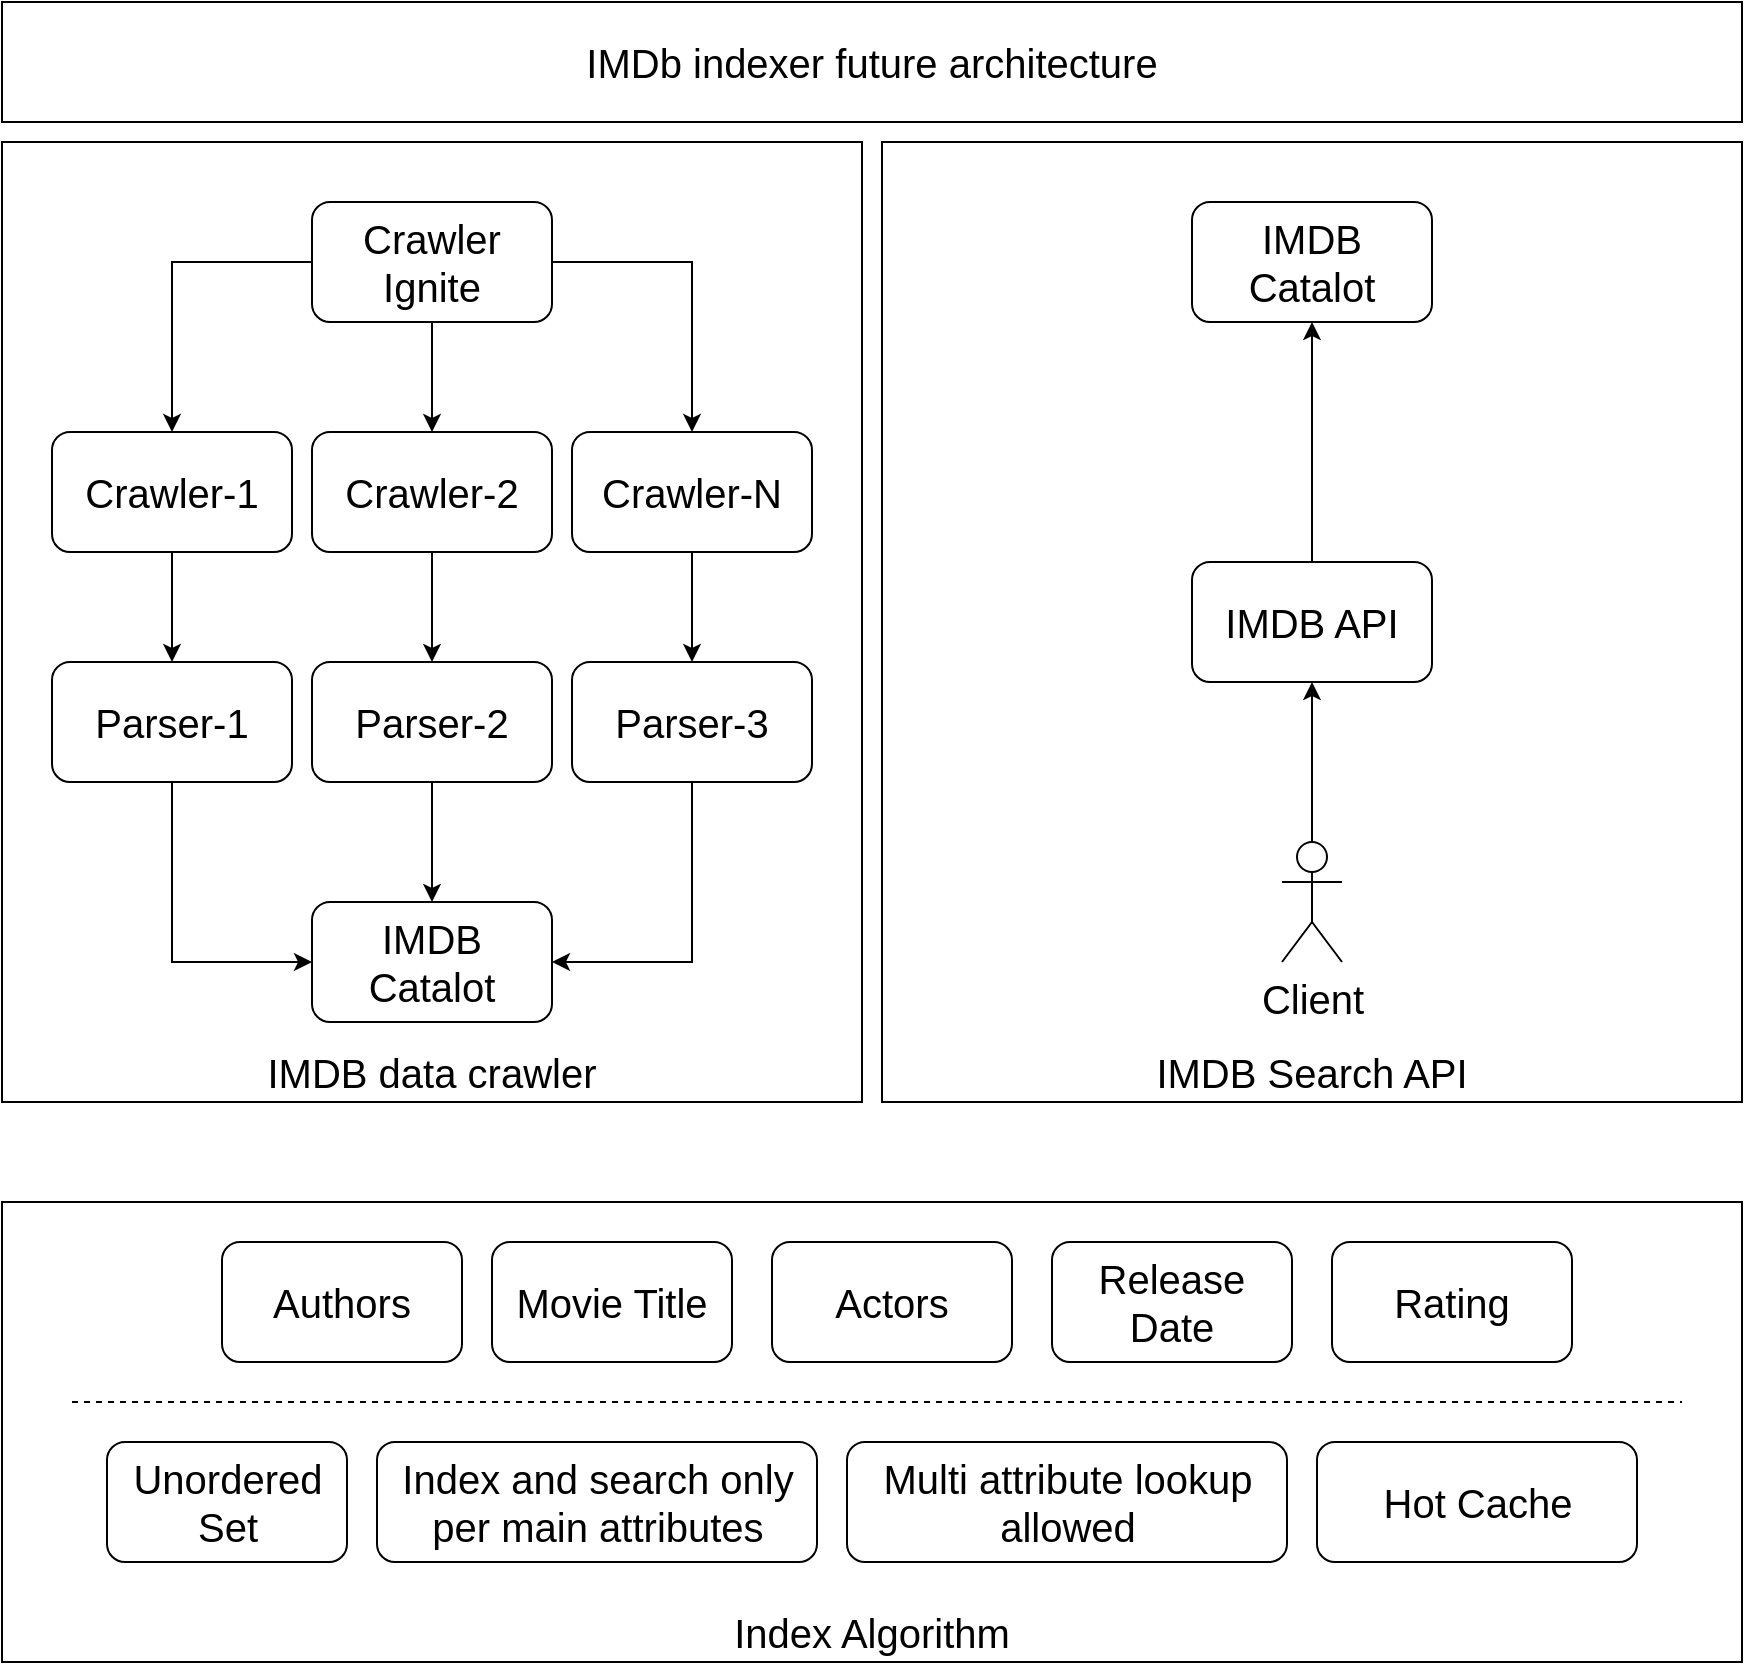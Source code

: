 <mxfile version="13.2.4" type="device" pages="3"><diagram id="JKEOwtbNOr-MRo-Ts3qm" name="Overview"><mxGraphModel dx="2135" dy="720" grid="1" gridSize="10" guides="1" tooltips="1" connect="1" arrows="1" fold="1" page="1" pageScale="1" pageWidth="850" pageHeight="1100" math="0" shadow="0"><root><mxCell id="0"/><mxCell id="1" parent="0"/><mxCell id="44CwiW-Ph60DStfLd28W-1" value="IMDb indexer future architecture" style="rounded=0;whiteSpace=wrap;html=1;fontSize=20;" parent="1" vertex="1"><mxGeometry x="80" y="80" width="870" height="60" as="geometry"/></mxCell><mxCell id="44CwiW-Ph60DStfLd28W-2" value="IMDB data crawler" style="rounded=0;whiteSpace=wrap;html=1;fontSize=20;verticalAlign=bottom;" parent="1" vertex="1"><mxGeometry x="80" y="150" width="430" height="480" as="geometry"/></mxCell><mxCell id="44CwiW-Ph60DStfLd28W-8" style="edgeStyle=orthogonalEdgeStyle;rounded=0;orthogonalLoop=1;jettySize=auto;html=1;fontSize=20;" parent="1" source="44CwiW-Ph60DStfLd28W-4" target="44CwiW-Ph60DStfLd28W-5" edge="1"><mxGeometry relative="1" as="geometry"/></mxCell><mxCell id="44CwiW-Ph60DStfLd28W-9" style="edgeStyle=orthogonalEdgeStyle;rounded=0;orthogonalLoop=1;jettySize=auto;html=1;fontSize=20;" parent="1" source="44CwiW-Ph60DStfLd28W-4" target="44CwiW-Ph60DStfLd28W-6" edge="1"><mxGeometry relative="1" as="geometry"/></mxCell><mxCell id="44CwiW-Ph60DStfLd28W-10" style="edgeStyle=orthogonalEdgeStyle;rounded=0;orthogonalLoop=1;jettySize=auto;html=1;fontSize=20;" parent="1" source="44CwiW-Ph60DStfLd28W-4" target="44CwiW-Ph60DStfLd28W-7" edge="1"><mxGeometry relative="1" as="geometry"/></mxCell><mxCell id="44CwiW-Ph60DStfLd28W-4" value="Crawler Ignite" style="rounded=1;whiteSpace=wrap;html=1;fontSize=20;" parent="1" vertex="1"><mxGeometry x="235" y="180" width="120" height="60" as="geometry"/></mxCell><mxCell id="44CwiW-Ph60DStfLd28W-16" style="edgeStyle=orthogonalEdgeStyle;rounded=0;orthogonalLoop=1;jettySize=auto;html=1;fontSize=20;" parent="1" source="44CwiW-Ph60DStfLd28W-5" target="44CwiW-Ph60DStfLd28W-15" edge="1"><mxGeometry relative="1" as="geometry"/></mxCell><mxCell id="44CwiW-Ph60DStfLd28W-5" value="Crawler-1" style="rounded=1;whiteSpace=wrap;html=1;fontSize=20;" parent="1" vertex="1"><mxGeometry x="105" y="295" width="120" height="60" as="geometry"/></mxCell><mxCell id="44CwiW-Ph60DStfLd28W-19" style="edgeStyle=orthogonalEdgeStyle;rounded=0;orthogonalLoop=1;jettySize=auto;html=1;fontSize=20;" parent="1" source="44CwiW-Ph60DStfLd28W-6" target="44CwiW-Ph60DStfLd28W-17" edge="1"><mxGeometry relative="1" as="geometry"/></mxCell><mxCell id="44CwiW-Ph60DStfLd28W-6" value="&lt;span&gt;Crawler-2&lt;/span&gt;" style="rounded=1;whiteSpace=wrap;html=1;fontSize=20;" parent="1" vertex="1"><mxGeometry x="235" y="295" width="120" height="60" as="geometry"/></mxCell><mxCell id="44CwiW-Ph60DStfLd28W-20" style="edgeStyle=orthogonalEdgeStyle;rounded=0;orthogonalLoop=1;jettySize=auto;html=1;fontSize=20;" parent="1" source="44CwiW-Ph60DStfLd28W-7" target="44CwiW-Ph60DStfLd28W-18" edge="1"><mxGeometry relative="1" as="geometry"/></mxCell><mxCell id="44CwiW-Ph60DStfLd28W-7" value="&lt;span&gt;Crawler-N&lt;/span&gt;" style="rounded=1;whiteSpace=wrap;html=1;fontSize=20;" parent="1" vertex="1"><mxGeometry x="365" y="295" width="120" height="60" as="geometry"/></mxCell><mxCell id="44CwiW-Ph60DStfLd28W-11" value="IMDB Catalot" style="rounded=1;whiteSpace=wrap;html=1;fontSize=20;" parent="1" vertex="1"><mxGeometry x="235" y="530" width="120" height="60" as="geometry"/></mxCell><mxCell id="44CwiW-Ph60DStfLd28W-22" style="edgeStyle=orthogonalEdgeStyle;rounded=0;orthogonalLoop=1;jettySize=auto;html=1;entryX=0;entryY=0.5;entryDx=0;entryDy=0;fontSize=20;" parent="1" source="44CwiW-Ph60DStfLd28W-15" target="44CwiW-Ph60DStfLd28W-11" edge="1"><mxGeometry relative="1" as="geometry"><Array as="points"><mxPoint x="165" y="560"/></Array></mxGeometry></mxCell><mxCell id="44CwiW-Ph60DStfLd28W-15" value="Parser-1" style="rounded=1;whiteSpace=wrap;html=1;fontSize=20;" parent="1" vertex="1"><mxGeometry x="105" y="410" width="120" height="60" as="geometry"/></mxCell><mxCell id="44CwiW-Ph60DStfLd28W-23" style="edgeStyle=orthogonalEdgeStyle;rounded=0;orthogonalLoop=1;jettySize=auto;html=1;fontSize=20;" parent="1" source="44CwiW-Ph60DStfLd28W-17" target="44CwiW-Ph60DStfLd28W-11" edge="1"><mxGeometry relative="1" as="geometry"/></mxCell><mxCell id="44CwiW-Ph60DStfLd28W-17" value="Parser-2" style="rounded=1;whiteSpace=wrap;html=1;fontSize=20;" parent="1" vertex="1"><mxGeometry x="235" y="410" width="120" height="60" as="geometry"/></mxCell><mxCell id="44CwiW-Ph60DStfLd28W-24" style="edgeStyle=orthogonalEdgeStyle;rounded=0;orthogonalLoop=1;jettySize=auto;html=1;entryX=1;entryY=0.5;entryDx=0;entryDy=0;fontSize=20;" parent="1" source="44CwiW-Ph60DStfLd28W-18" target="44CwiW-Ph60DStfLd28W-11" edge="1"><mxGeometry relative="1" as="geometry"><Array as="points"><mxPoint x="425" y="560"/></Array></mxGeometry></mxCell><mxCell id="44CwiW-Ph60DStfLd28W-18" value="Parser-3" style="rounded=1;whiteSpace=wrap;html=1;fontSize=20;" parent="1" vertex="1"><mxGeometry x="365" y="410" width="120" height="60" as="geometry"/></mxCell><mxCell id="44CwiW-Ph60DStfLd28W-25" value="IMDB Search API" style="rounded=0;whiteSpace=wrap;html=1;fontSize=20;verticalAlign=bottom;" parent="1" vertex="1"><mxGeometry x="520" y="150" width="430" height="480" as="geometry"/></mxCell><mxCell id="44CwiW-Ph60DStfLd28W-26" value="IMDB Catalot" style="rounded=1;whiteSpace=wrap;html=1;fontSize=20;" parent="1" vertex="1"><mxGeometry x="675" y="180" width="120" height="60" as="geometry"/></mxCell><mxCell id="44CwiW-Ph60DStfLd28W-28" style="edgeStyle=orthogonalEdgeStyle;rounded=0;orthogonalLoop=1;jettySize=auto;html=1;fontSize=20;" parent="1" source="44CwiW-Ph60DStfLd28W-27" target="44CwiW-Ph60DStfLd28W-26" edge="1"><mxGeometry relative="1" as="geometry"/></mxCell><mxCell id="44CwiW-Ph60DStfLd28W-27" value="IMDB API" style="rounded=1;whiteSpace=wrap;html=1;fontSize=20;" parent="1" vertex="1"><mxGeometry x="675" y="360" width="120" height="60" as="geometry"/></mxCell><mxCell id="44CwiW-Ph60DStfLd28W-30" style="edgeStyle=orthogonalEdgeStyle;rounded=0;orthogonalLoop=1;jettySize=auto;html=1;fontSize=20;" parent="1" source="44CwiW-Ph60DStfLd28W-29" target="44CwiW-Ph60DStfLd28W-27" edge="1"><mxGeometry relative="1" as="geometry"/></mxCell><mxCell id="44CwiW-Ph60DStfLd28W-29" value="Client" style="shape=umlActor;verticalLabelPosition=bottom;labelBackgroundColor=#ffffff;verticalAlign=top;html=1;outlineConnect=0;fontSize=20;" parent="1" vertex="1"><mxGeometry x="720" y="500" width="30" height="60" as="geometry"/></mxCell><mxCell id="44CwiW-Ph60DStfLd28W-32" value="Index Algorithm" style="rounded=0;whiteSpace=wrap;html=1;fontSize=20;verticalAlign=bottom;" parent="1" vertex="1"><mxGeometry x="80" y="680" width="870" height="230" as="geometry"/></mxCell><mxCell id="44CwiW-Ph60DStfLd28W-33" value="Authors" style="rounded=1;whiteSpace=wrap;html=1;fontSize=20;" parent="1" vertex="1"><mxGeometry x="190" y="700" width="120" height="60" as="geometry"/></mxCell><mxCell id="44CwiW-Ph60DStfLd28W-34" value="Movie Title" style="rounded=1;whiteSpace=wrap;html=1;fontSize=20;" parent="1" vertex="1"><mxGeometry x="325" y="700" width="120" height="60" as="geometry"/></mxCell><mxCell id="44CwiW-Ph60DStfLd28W-35" value="Actors" style="rounded=1;whiteSpace=wrap;html=1;fontSize=20;" parent="1" vertex="1"><mxGeometry x="465" y="700" width="120" height="60" as="geometry"/></mxCell><mxCell id="44CwiW-Ph60DStfLd28W-36" value="Release Date" style="rounded=1;whiteSpace=wrap;html=1;fontSize=20;" parent="1" vertex="1"><mxGeometry x="605" y="700" width="120" height="60" as="geometry"/></mxCell><mxCell id="44CwiW-Ph60DStfLd28W-37" value="Rating" style="rounded=1;whiteSpace=wrap;html=1;fontSize=20;" parent="1" vertex="1"><mxGeometry x="745" y="700" width="120" height="60" as="geometry"/></mxCell><mxCell id="44CwiW-Ph60DStfLd28W-39" value="" style="endArrow=none;dashed=1;html=1;fontSize=20;" parent="1" edge="1"><mxGeometry width="50" height="50" relative="1" as="geometry"><mxPoint x="115" y="780" as="sourcePoint"/><mxPoint x="920" y="780" as="targetPoint"/></mxGeometry></mxCell><mxCell id="44CwiW-Ph60DStfLd28W-40" value="Unordered Set" style="rounded=1;whiteSpace=wrap;html=1;fontSize=20;" parent="1" vertex="1"><mxGeometry x="132.5" y="800" width="120" height="60" as="geometry"/></mxCell><mxCell id="44CwiW-Ph60DStfLd28W-41" value="Index and search only per main attributes" style="rounded=1;whiteSpace=wrap;html=1;fontSize=20;" parent="1" vertex="1"><mxGeometry x="267.5" y="800" width="220" height="60" as="geometry"/></mxCell><mxCell id="44CwiW-Ph60DStfLd28W-42" value="Multi attribute lookup allowed" style="rounded=1;whiteSpace=wrap;html=1;fontSize=20;" parent="1" vertex="1"><mxGeometry x="502.5" y="800" width="220" height="60" as="geometry"/></mxCell><mxCell id="44CwiW-Ph60DStfLd28W-43" value="Hot Cache" style="rounded=1;whiteSpace=wrap;html=1;fontSize=20;" parent="1" vertex="1"><mxGeometry x="737.5" y="800" width="160" height="60" as="geometry"/></mxCell></root></mxGraphModel></diagram><diagram id="f0dGy6MI0KeLIl3JJBuz" name="Infrastructure"><mxGraphModel dx="1507" dy="508" grid="1" gridSize="10" guides="1" tooltips="1" connect="1" arrows="1" fold="1" page="1" pageScale="1" pageWidth="850" pageHeight="1100" math="0" shadow="0"><root><mxCell id="jCdbrGgbiaeYtyzGy39s-0"/><mxCell id="jCdbrGgbiaeYtyzGy39s-1" parent="jCdbrGgbiaeYtyzGy39s-0"/><mxCell id="jCdbrGgbiaeYtyzGy39s-2" value="Github Repository" style="rounded=0;whiteSpace=wrap;html=1;fontSize=20;" parent="jCdbrGgbiaeYtyzGy39s-1" vertex="1"><mxGeometry x="40" y="40" width="370" height="80" as="geometry"/></mxCell><mxCell id="jCdbrGgbiaeYtyzGy39s-3" value="Kubernetes" style="rounded=0;whiteSpace=wrap;html=1;fontSize=20;verticalAlign=bottom;" parent="jCdbrGgbiaeYtyzGy39s-1" vertex="1"><mxGeometry x="40" y="130" width="370" height="130" as="geometry"/></mxCell><mxCell id="h_KBQJOmBTZnF8Rv8zI1-0" value="K-Native processes" style="rounded=0;whiteSpace=wrap;html=1;fontSize=20;" parent="jCdbrGgbiaeYtyzGy39s-1" vertex="1"><mxGeometry x="50" y="140" width="110" height="70" as="geometry"/></mxCell><mxCell id="h_KBQJOmBTZnF8Rv8zI1-1" value="Elastic Catalog" style="rounded=0;whiteSpace=wrap;html=1;fontSize=20;" parent="jCdbrGgbiaeYtyzGy39s-1" vertex="1"><mxGeometry x="170" y="140" width="110" height="70" as="geometry"/></mxCell><mxCell id="h_KBQJOmBTZnF8Rv8zI1-2" value="IMDB API" style="rounded=0;whiteSpace=wrap;html=1;fontSize=20;" parent="jCdbrGgbiaeYtyzGy39s-1" vertex="1"><mxGeometry x="290" y="140" width="110" height="70" as="geometry"/></mxCell></root></mxGraphModel></diagram><diagram id="I7YiQTIN7W2dbMbYNG89" name="Design decisions + Future"><mxGraphModel dx="1281" dy="432" grid="1" gridSize="10" guides="1" tooltips="1" connect="1" arrows="1" fold="1" page="1" pageScale="1" pageWidth="850" pageHeight="1100" math="0" shadow="0"><root><mxCell id="tvNxf4KnEEQpSD7sCqdH-0"/><mxCell id="tvNxf4KnEEQpSD7sCqdH-1" parent="tvNxf4KnEEQpSD7sCqdH-0"/><mxCell id="Yvtq7318xal1ZqtzHXjG-0" value="Simplifying assumptions" style="rounded=0;whiteSpace=wrap;html=1;fontSize=20;verticalAlign=bottom;" parent="tvNxf4KnEEQpSD7sCqdH-1" vertex="1"><mxGeometry x="40" y="40" width="480" height="220" as="geometry"/></mxCell><mxCell id="Yvtq7318xal1ZqtzHXjG-1" value="No data persistence required&lt;br&gt;(for long-term)" style="shape=note;whiteSpace=wrap;html=1;backgroundOutline=1;darkOpacity=0.05;fontSize=20;fillColor=#fff2cc;strokeColor=#d6b656;" parent="tvNxf4KnEEQpSD7sCqdH-1" vertex="1"><mxGeometry x="50" y="50" width="150" height="180" as="geometry"/></mxCell><mxCell id="Yvtq7318xal1ZqtzHXjG-2" value="One-shot data load for Crawlers vs Catalog" style="shape=note;whiteSpace=wrap;html=1;backgroundOutline=1;darkOpacity=0.05;fontSize=20;fillColor=#fff2cc;strokeColor=#d6b656;" parent="tvNxf4KnEEQpSD7sCqdH-1" vertex="1"><mxGeometry x="205" y="50" width="150" height="180" as="geometry"/></mxCell><mxCell id="Yvtq7318xal1ZqtzHXjG-3" value="No load balancer required in front of IMDB API nodes" style="shape=note;whiteSpace=wrap;html=1;backgroundOutline=1;darkOpacity=0.05;fontSize=20;fillColor=#fff2cc;strokeColor=#d6b656;" parent="tvNxf4KnEEQpSD7sCqdH-1" vertex="1"><mxGeometry x="360" y="50" width="150" height="180" as="geometry"/></mxCell><mxCell id="Yvtq7318xal1ZqtzHXjG-4" value="Improvements" style="rounded=0;whiteSpace=wrap;html=1;fontSize=20;verticalAlign=bottom;" parent="tvNxf4KnEEQpSD7sCqdH-1" vertex="1"><mxGeometry x="40" y="270" width="480" height="370" as="geometry"/></mxCell><mxCell id="Yvtq7318xal1ZqtzHXjG-5" value="Elastic Search would be much better for indexing data" style="shape=note;whiteSpace=wrap;html=1;backgroundOutline=1;darkOpacity=0.05;fontSize=20;fillColor=#fff2cc;strokeColor=#d6b656;" parent="tvNxf4KnEEQpSD7sCqdH-1" vertex="1"><mxGeometry x="50" y="280" width="150" height="160" as="geometry"/></mxCell><mxCell id="Yvtq7318xal1ZqtzHXjG-6" value="APIs would have authentication and authorization process (oauth2)" style="shape=note;whiteSpace=wrap;html=1;backgroundOutline=1;darkOpacity=0.05;fontSize=20;fillColor=#fff2cc;strokeColor=#d6b656;" parent="tvNxf4KnEEQpSD7sCqdH-1" vertex="1"><mxGeometry x="205" y="280" width="150" height="230" as="geometry"/></mxCell><mxCell id="Yvtq7318xal1ZqtzHXjG-7" value="From crawling to parsing through amqp (rabbitMQ maybe)" style="shape=note;whiteSpace=wrap;html=1;backgroundOutline=1;darkOpacity=0.05;fontSize=20;fillColor=#fff2cc;strokeColor=#d6b656;" parent="tvNxf4KnEEQpSD7sCqdH-1" vertex="1"><mxGeometry x="50" y="450" width="150" height="160" as="geometry"/></mxCell><mxCell id="Yvtq7318xal1ZqtzHXjG-8" value="API would have throttling per origin/client" style="shape=note;whiteSpace=wrap;html=1;backgroundOutline=1;darkOpacity=0.05;fontSize=20;fillColor=#fff2cc;strokeColor=#d6b656;" parent="tvNxf4KnEEQpSD7sCqdH-1" vertex="1"><mxGeometry x="360" y="280" width="150" height="160" as="geometry"/></mxCell><mxCell id="Yvtq7318xal1ZqtzHXjG-9" value="&lt;span&gt;monitoring through proper tooling (new relic maybe)&lt;/span&gt;" style="shape=note;whiteSpace=wrap;html=1;backgroundOutline=1;darkOpacity=0.05;fontSize=20;fillColor=#fff2cc;strokeColor=#d6b656;" parent="tvNxf4KnEEQpSD7sCqdH-1" vertex="1"><mxGeometry x="360" y="450" width="150" height="160" as="geometry"/></mxCell><mxCell id="Yvtq7318xal1ZqtzHXjG-10" value="&lt;span&gt;+ load balancer (nginx)&lt;/span&gt;" style="shape=note;whiteSpace=wrap;html=1;backgroundOutline=1;darkOpacity=0.05;fontSize=20;fillColor=#fff2cc;strokeColor=#d6b656;" parent="tvNxf4KnEEQpSD7sCqdH-1" vertex="1"><mxGeometry x="205" y="520" width="150" height="90" as="geometry"/></mxCell></root></mxGraphModel></diagram></mxfile>